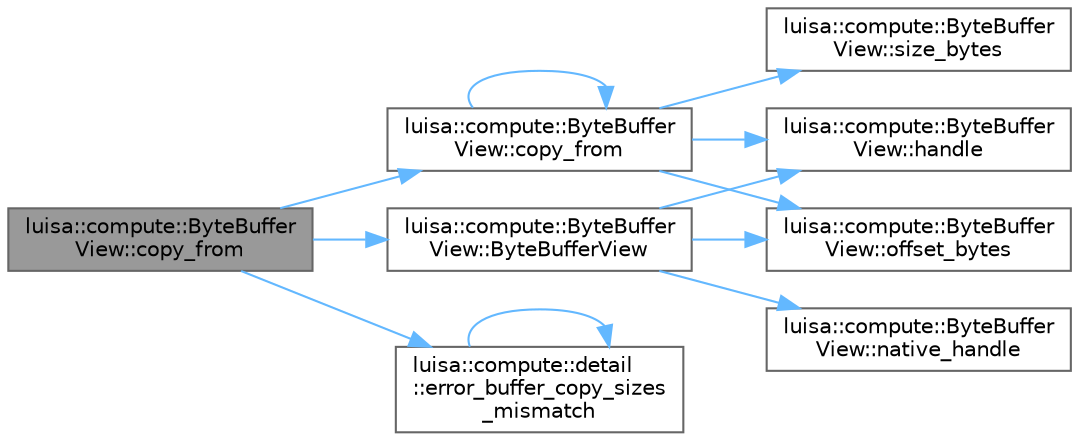 digraph "luisa::compute::ByteBufferView::copy_from"
{
 // LATEX_PDF_SIZE
  bgcolor="transparent";
  edge [fontname=Helvetica,fontsize=10,labelfontname=Helvetica,labelfontsize=10];
  node [fontname=Helvetica,fontsize=10,shape=box,height=0.2,width=0.4];
  rankdir="LR";
  Node1 [id="Node000001",label="luisa::compute::ByteBuffer\lView::copy_from",height=0.2,width=0.4,color="gray40", fillcolor="grey60", style="filled", fontcolor="black",tooltip=" "];
  Node1 -> Node2 [id="edge12_Node000001_Node000002",color="steelblue1",style="solid",tooltip=" "];
  Node2 [id="Node000002",label="luisa::compute::ByteBuffer\lView::ByteBufferView",height=0.2,width=0.4,color="grey40", fillcolor="white", style="filled",URL="$classluisa_1_1compute_1_1_byte_buffer_view.html#aecfe69ab612f9de4dbe4018b83414432",tooltip=" "];
  Node2 -> Node3 [id="edge13_Node000002_Node000003",color="steelblue1",style="solid",tooltip=" "];
  Node3 [id="Node000003",label="luisa::compute::ByteBuffer\lView::handle",height=0.2,width=0.4,color="grey40", fillcolor="white", style="filled",URL="$classluisa_1_1compute_1_1_byte_buffer_view.html#a65856c7c0ce6469a4edd9a832cc1001a",tooltip=" "];
  Node2 -> Node4 [id="edge14_Node000002_Node000004",color="steelblue1",style="solid",tooltip=" "];
  Node4 [id="Node000004",label="luisa::compute::ByteBuffer\lView::native_handle",height=0.2,width=0.4,color="grey40", fillcolor="white", style="filled",URL="$classluisa_1_1compute_1_1_byte_buffer_view.html#af28e037fce66c2dd131aafc35e3075c0",tooltip=" "];
  Node2 -> Node5 [id="edge15_Node000002_Node000005",color="steelblue1",style="solid",tooltip=" "];
  Node5 [id="Node000005",label="luisa::compute::ByteBuffer\lView::offset_bytes",height=0.2,width=0.4,color="grey40", fillcolor="white", style="filled",URL="$classluisa_1_1compute_1_1_byte_buffer_view.html#aba617894d89af0a13eb30fea897c0d50",tooltip=" "];
  Node1 -> Node6 [id="edge16_Node000001_Node000006",color="steelblue1",style="solid",tooltip=" "];
  Node6 [id="Node000006",label="luisa::compute::ByteBuffer\lView::copy_from",height=0.2,width=0.4,color="grey40", fillcolor="white", style="filled",URL="$classluisa_1_1compute_1_1_byte_buffer_view.html#ae00bbdb26291ba4228916495f9c6a0d2",tooltip=" "];
  Node6 -> Node6 [id="edge17_Node000006_Node000006",color="steelblue1",style="solid",tooltip=" "];
  Node6 -> Node3 [id="edge18_Node000006_Node000003",color="steelblue1",style="solid",tooltip=" "];
  Node6 -> Node5 [id="edge19_Node000006_Node000005",color="steelblue1",style="solid",tooltip=" "];
  Node6 -> Node7 [id="edge20_Node000006_Node000007",color="steelblue1",style="solid",tooltip=" "];
  Node7 [id="Node000007",label="luisa::compute::ByteBuffer\lView::size_bytes",height=0.2,width=0.4,color="grey40", fillcolor="white", style="filled",URL="$classluisa_1_1compute_1_1_byte_buffer_view.html#a40b3c5f29ba9f9383121f189003a7d2e",tooltip=" "];
  Node1 -> Node8 [id="edge21_Node000001_Node000008",color="steelblue1",style="solid",tooltip=" "];
  Node8 [id="Node000008",label="luisa::compute::detail\l::error_buffer_copy_sizes\l_mismatch",height=0.2,width=0.4,color="grey40", fillcolor="white", style="filled",URL="$namespaceluisa_1_1compute_1_1detail.html#a1a6b3d2232382ce51bab052856a817a2",tooltip=" "];
  Node8 -> Node8 [id="edge22_Node000008_Node000008",color="steelblue1",style="solid",tooltip=" "];
}
